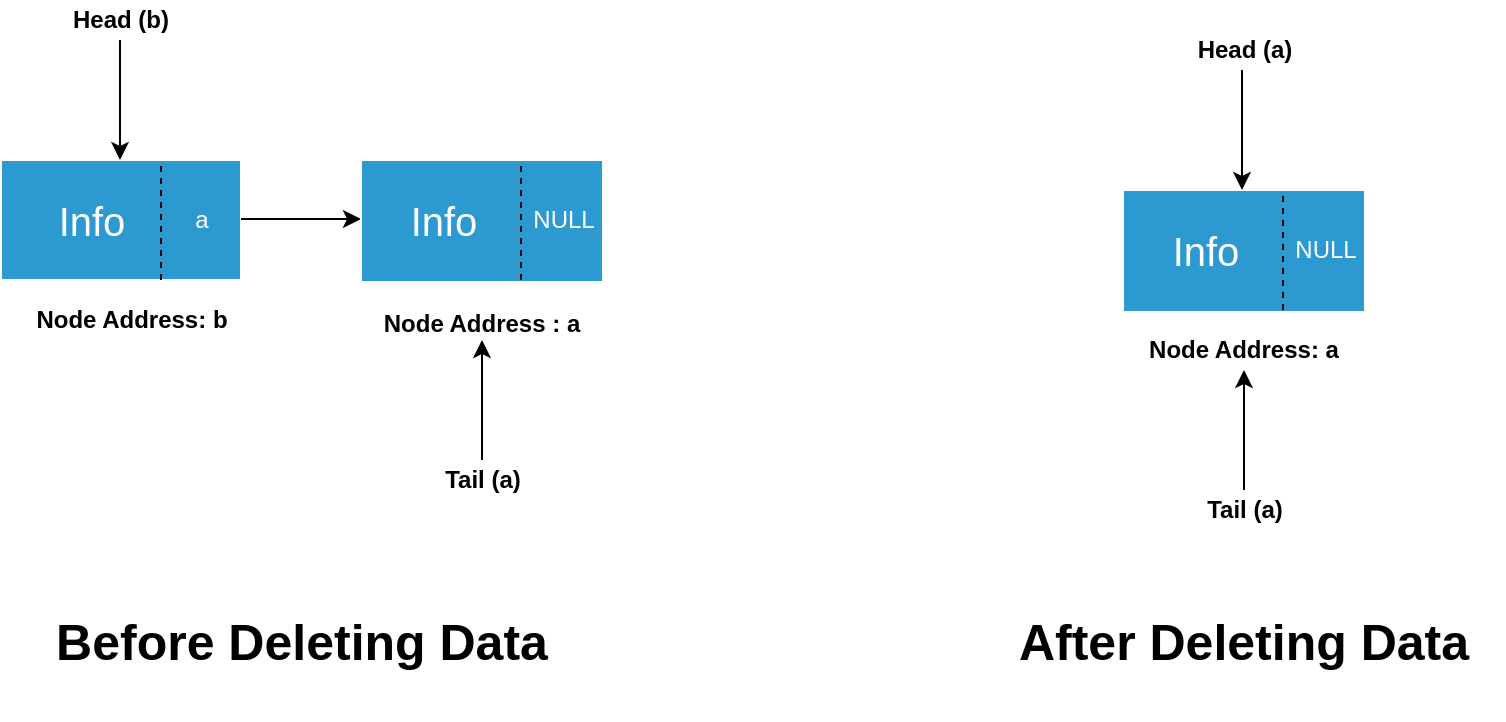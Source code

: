 <mxfile version="10.8.2" type="device"><diagram id="b_r7zD_q4BlUDzCAYnIn" name="Page-1"><mxGraphModel dx="840" dy="415" grid="1" gridSize="10" guides="1" tooltips="1" connect="1" arrows="1" fold="1" page="1" pageScale="1" pageWidth="1169" pageHeight="1654" math="0" shadow="0"><root><mxCell id="0"/><mxCell id="1" parent="0"/><mxCell id="lepKfb3wUrMT2e-X6dx6-1" value="" style="rounded=0;whiteSpace=wrap;html=1;fillColor=#2C9AD1;strokeColor=#FFFFFF;" vertex="1" parent="1"><mxGeometry x="65.5" y="135" width="120" height="60" as="geometry"/></mxCell><mxCell id="lepKfb3wUrMT2e-X6dx6-2" value="" style="endArrow=classic;html=1;" edge="1" parent="1"><mxGeometry width="50" height="50" relative="1" as="geometry"><mxPoint x="185.5" y="164.5" as="sourcePoint"/><mxPoint x="245.5" y="164.5" as="targetPoint"/><Array as="points"/></mxGeometry></mxCell><mxCell id="lepKfb3wUrMT2e-X6dx6-3" value="" style="endArrow=none;dashed=1;html=1;" edge="1" parent="1"><mxGeometry width="50" height="50" relative="1" as="geometry"><mxPoint x="145.5" y="195" as="sourcePoint"/><mxPoint x="145.5" y="135" as="targetPoint"/></mxGeometry></mxCell><mxCell id="lepKfb3wUrMT2e-X6dx6-4" value="" style="rounded=0;whiteSpace=wrap;html=1;fillColor=#2C9AD1;fontColor=#FFFFFF;strokeColor=#FFFFFF;" vertex="1" parent="1"><mxGeometry x="245.5" y="135" width="121" height="61" as="geometry"/></mxCell><mxCell id="lepKfb3wUrMT2e-X6dx6-5" value="" style="endArrow=none;dashed=1;html=1;" edge="1" parent="1"><mxGeometry width="50" height="50" relative="1" as="geometry"><mxPoint x="325.5" y="195" as="sourcePoint"/><mxPoint x="325.5" y="135" as="targetPoint"/></mxGeometry></mxCell><object label="Node Address: b" id="lepKfb3wUrMT2e-X6dx6-6"><mxCell style="text;html=1;strokeColor=none;fillColor=none;align=center;verticalAlign=middle;whiteSpace=wrap;rounded=0;fontStyle=1" vertex="1" parent="1"><mxGeometry x="75.5" y="205" width="110" height="20" as="geometry"/></mxCell></object><object label="Node Address : a" id="lepKfb3wUrMT2e-X6dx6-7"><mxCell style="text;html=1;strokeColor=none;fillColor=none;align=center;verticalAlign=middle;whiteSpace=wrap;rounded=0;fontStyle=1" vertex="1" parent="1"><mxGeometry x="251" y="206.5" width="110" height="21" as="geometry"/></mxCell></object><mxCell id="lepKfb3wUrMT2e-X6dx6-8" value="a" style="text;html=1;align=center;verticalAlign=middle;whiteSpace=wrap;rounded=0;fontColor=#FFFFFF;" vertex="1" parent="1"><mxGeometry x="145.5" y="155" width="40" height="20" as="geometry"/></mxCell><mxCell id="lepKfb3wUrMT2e-X6dx6-9" value="NULL" style="text;html=1;strokeColor=none;fillColor=none;align=center;verticalAlign=middle;whiteSpace=wrap;rounded=0;fontColor=#FFFFFF;" vertex="1" parent="1"><mxGeometry x="326.5" y="155" width="40" height="20" as="geometry"/></mxCell><mxCell id="lepKfb3wUrMT2e-X6dx6-10" value="" style="endArrow=classic;html=1;" edge="1" parent="1"><mxGeometry width="50" height="50" relative="1" as="geometry"><mxPoint x="125" y="75" as="sourcePoint"/><mxPoint x="125" y="135" as="targetPoint"/></mxGeometry></mxCell><mxCell id="lepKfb3wUrMT2e-X6dx6-11" value="" style="endArrow=classic;html=1;" edge="1" parent="1"><mxGeometry width="50" height="50" relative="1" as="geometry"><mxPoint x="306" y="285" as="sourcePoint"/><mxPoint x="306" y="225" as="targetPoint"/></mxGeometry></mxCell><mxCell id="lepKfb3wUrMT2e-X6dx6-12" value="Head (b)" style="text;html=1;strokeColor=none;fillColor=none;align=center;verticalAlign=middle;whiteSpace=wrap;rounded=0;fontStyle=1" vertex="1" parent="1"><mxGeometry x="96" y="55" width="59" height="20" as="geometry"/></mxCell><mxCell id="lepKfb3wUrMT2e-X6dx6-13" value="&lt;b&gt;Tail (a)&lt;/b&gt;" style="text;html=1;strokeColor=none;fillColor=none;align=center;verticalAlign=middle;whiteSpace=wrap;rounded=0;" vertex="1" parent="1"><mxGeometry x="277" y="285" width="59" height="20" as="geometry"/></mxCell><mxCell id="lepKfb3wUrMT2e-X6dx6-14" value="" style="rounded=0;whiteSpace=wrap;html=1;fillColor=#2C9AD1;strokeColor=#FFFFFF;" vertex="1" parent="1"><mxGeometry x="626.5" y="150" width="121" height="61" as="geometry"/></mxCell><mxCell id="lepKfb3wUrMT2e-X6dx6-15" value="" style="endArrow=none;dashed=1;html=1;" edge="1" parent="1"><mxGeometry width="50" height="50" relative="1" as="geometry"><mxPoint x="706.5" y="210" as="sourcePoint"/><mxPoint x="706.5" y="150" as="targetPoint"/></mxGeometry></mxCell><mxCell id="lepKfb3wUrMT2e-X6dx6-16" value="" style="endArrow=classic;html=1;" edge="1" parent="1"><mxGeometry width="50" height="50" relative="1" as="geometry"><mxPoint x="687" y="300" as="sourcePoint"/><mxPoint x="687" y="240" as="targetPoint"/></mxGeometry></mxCell><object label="Node Address: a" id="lepKfb3wUrMT2e-X6dx6-17"><mxCell style="text;html=1;strokeColor=none;fillColor=none;align=center;verticalAlign=middle;whiteSpace=wrap;rounded=0;fontStyle=1" vertex="1" parent="1"><mxGeometry x="632" y="220" width="110" height="20" as="geometry"/></mxCell></object><mxCell id="lepKfb3wUrMT2e-X6dx6-18" value="NULL" style="text;html=1;strokeColor=none;fillColor=none;align=center;verticalAlign=middle;whiteSpace=wrap;rounded=0;fontColor=#FFFFFF;" vertex="1" parent="1"><mxGeometry x="707.5" y="170" width="40" height="20" as="geometry"/></mxCell><mxCell id="lepKfb3wUrMT2e-X6dx6-19" value="" style="endArrow=classic;html=1;" edge="1" parent="1"><mxGeometry width="50" height="50" relative="1" as="geometry"><mxPoint x="686" y="90" as="sourcePoint"/><mxPoint x="686" y="150" as="targetPoint"/></mxGeometry></mxCell><mxCell id="lepKfb3wUrMT2e-X6dx6-20" value="Head (a)" style="text;html=1;strokeColor=none;fillColor=none;align=center;verticalAlign=middle;whiteSpace=wrap;rounded=0;fontStyle=1" vertex="1" parent="1"><mxGeometry x="652.5" y="70" width="69" height="20" as="geometry"/></mxCell><mxCell id="lepKfb3wUrMT2e-X6dx6-21" value="&lt;b&gt;Tail (a)&lt;/b&gt;" style="text;html=1;strokeColor=none;fillColor=none;align=center;verticalAlign=middle;whiteSpace=wrap;rounded=0;" vertex="1" parent="1"><mxGeometry x="657.5" y="300" width="59" height="20" as="geometry"/></mxCell><mxCell id="lepKfb3wUrMT2e-X6dx6-22" value="Before Deleting Data" style="text;html=1;strokeColor=none;fillColor=none;align=center;verticalAlign=middle;whiteSpace=wrap;rounded=0;fontStyle=1;fontSize=25;" vertex="1" parent="1"><mxGeometry x="86" y="335" width="260" height="80" as="geometry"/></mxCell><mxCell id="lepKfb3wUrMT2e-X6dx6-23" value="After Deleting Data" style="text;html=1;strokeColor=none;fillColor=none;align=center;verticalAlign=middle;whiteSpace=wrap;rounded=0;fontStyle=1;fontSize=25;" vertex="1" parent="1"><mxGeometry x="557" y="335" width="260" height="80" as="geometry"/></mxCell><mxCell id="lepKfb3wUrMT2e-X6dx6-24" value="Info" style="text;html=1;strokeColor=none;fillColor=none;align=center;verticalAlign=middle;whiteSpace=wrap;rounded=0;fontSize=20;fontColor=#FFFFFF;" vertex="1" parent="1"><mxGeometry x="647.5" y="170" width="40" height="20" as="geometry"/></mxCell><mxCell id="lepKfb3wUrMT2e-X6dx6-25" value="Info" style="text;html=1;strokeColor=none;fillColor=none;align=center;verticalAlign=middle;whiteSpace=wrap;rounded=0;fontSize=20;fontColor=#FFFFFF;" vertex="1" parent="1"><mxGeometry x="90.5" y="155" width="40" height="20" as="geometry"/></mxCell><mxCell id="lepKfb3wUrMT2e-X6dx6-26" value="Info" style="text;html=1;strokeColor=none;fillColor=none;align=center;verticalAlign=middle;whiteSpace=wrap;rounded=0;fontSize=20;fontColor=#FFFFFF;" vertex="1" parent="1"><mxGeometry x="266.5" y="155" width="40" height="20" as="geometry"/></mxCell></root></mxGraphModel></diagram></mxfile>
